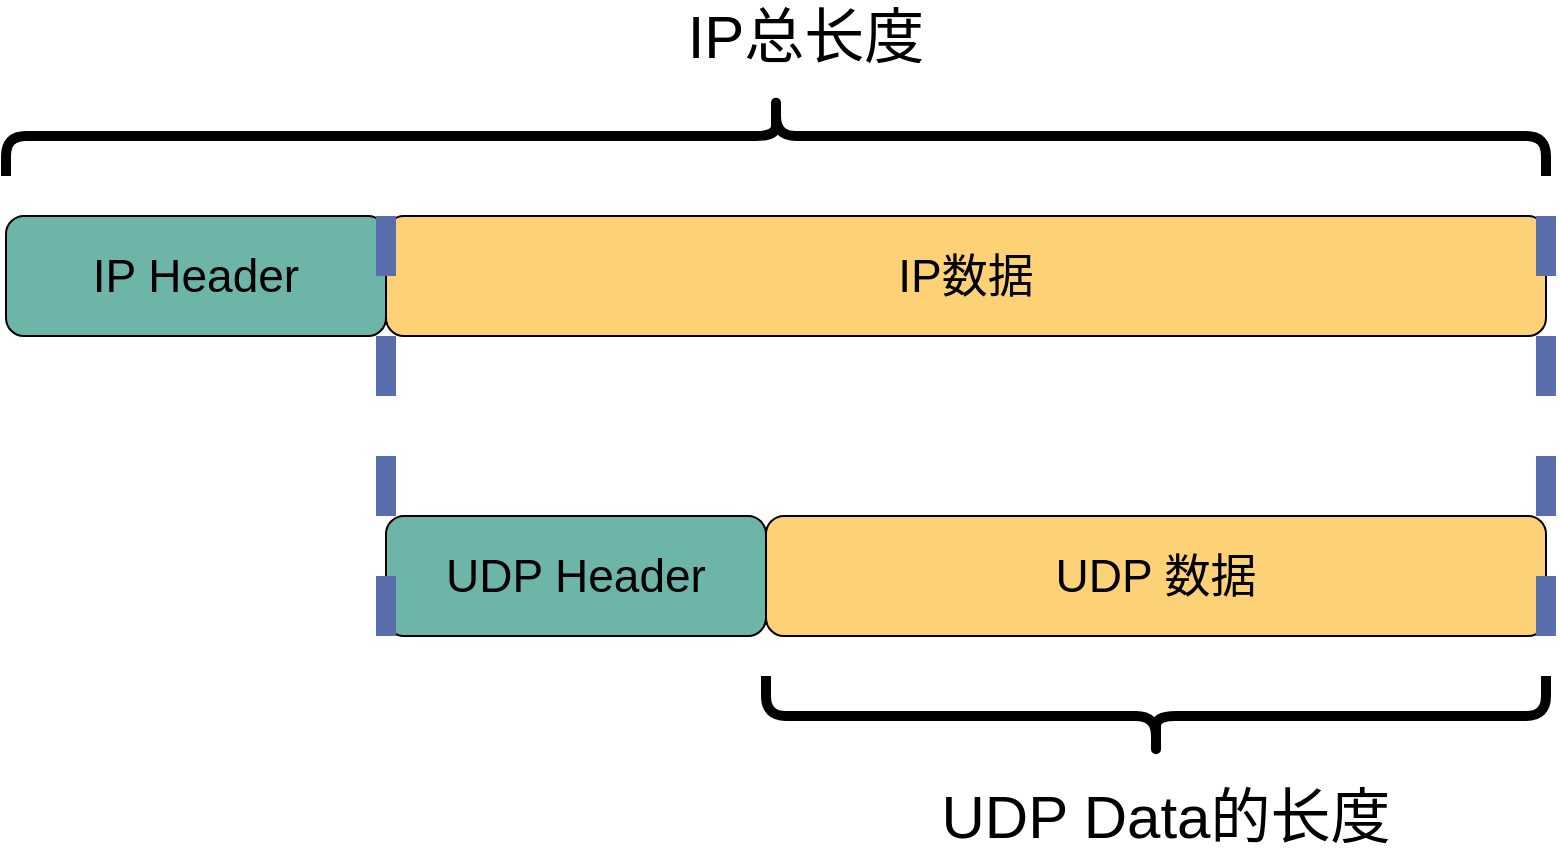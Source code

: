 <mxfile version="14.4.8" type="github"><diagram id="9fnjXT7nlAm7Ix4f8WDv" name="Page-1"><mxGraphModel dx="900" dy="82" grid="1" gridSize="10" guides="1" tooltips="1" connect="1" arrows="1" fold="1" page="1" pageScale="1" pageWidth="500" pageHeight="500" math="0" shadow="0"><root><mxCell id="0"/><mxCell id="1" parent="0"/><mxCell id="cwQZGGsmYyi4_czCK5QZ-1" value="&lt;font style=&quot;font-size: 23px&quot;&gt;IP数据&lt;/font&gt;" style="rounded=1;whiteSpace=wrap;html=1;fontSize=23;fillColor=#FDD276;" parent="1" vertex="1"><mxGeometry x="290" y="650" width="580" height="60" as="geometry"/></mxCell><mxCell id="cwQZGGsmYyi4_czCK5QZ-2" value="&lt;font style=&quot;font-size: 23px&quot;&gt;IP Header&lt;/font&gt;" style="rounded=1;whiteSpace=wrap;html=1;fontSize=23;fillColor=#6DB5A8;" parent="1" vertex="1"><mxGeometry x="100" y="650" width="190" height="60" as="geometry"/></mxCell><mxCell id="cwQZGGsmYyi4_czCK5QZ-3" value="&lt;font style=&quot;font-size: 23px&quot;&gt;UDP 数据&lt;/font&gt;" style="rounded=1;whiteSpace=wrap;html=1;fontSize=23;fillColor=#FDD276;" parent="1" vertex="1"><mxGeometry x="480" y="800" width="390" height="60" as="geometry"/></mxCell><mxCell id="cwQZGGsmYyi4_czCK5QZ-4" value="&lt;font style=&quot;font-size: 23px&quot;&gt;UDP Header&lt;/font&gt;" style="rounded=1;whiteSpace=wrap;html=1;fontSize=23;fillColor=#6DB5A8;" parent="1" vertex="1"><mxGeometry x="290" y="800" width="190" height="60" as="geometry"/></mxCell><mxCell id="cwQZGGsmYyi4_czCK5QZ-6" value="" style="endArrow=none;dashed=1;html=1;strokeWidth=10;strokeColor=#5A6EAB;" parent="1" edge="1"><mxGeometry width="50" height="50" relative="1" as="geometry"><mxPoint x="290" y="860" as="sourcePoint"/><mxPoint x="290" y="640" as="targetPoint"/></mxGeometry></mxCell><mxCell id="cwQZGGsmYyi4_czCK5QZ-7" value="" style="endArrow=none;dashed=1;html=1;strokeWidth=10;strokeColor=#5A6EAB;" parent="1" edge="1"><mxGeometry width="50" height="50" relative="1" as="geometry"><mxPoint x="870" y="860" as="sourcePoint"/><mxPoint x="870" y="640" as="targetPoint"/></mxGeometry></mxCell><mxCell id="cwQZGGsmYyi4_czCK5QZ-8" value="" style="shape=curlyBracket;whiteSpace=wrap;html=1;rounded=1;direction=north;strokeWidth=5;" parent="1" vertex="1"><mxGeometry x="480" y="880" width="390" height="40" as="geometry"/></mxCell><mxCell id="cwQZGGsmYyi4_czCK5QZ-9" value="&lt;font style=&quot;font-size: 30px&quot;&gt;UDP Data的长度&lt;/font&gt;" style="text;html=1;strokeColor=none;fillColor=none;align=center;verticalAlign=middle;whiteSpace=wrap;rounded=0;" parent="1" vertex="1"><mxGeometry x="560" y="940" width="240" height="20" as="geometry"/></mxCell><mxCell id="cwQZGGsmYyi4_czCK5QZ-10" value="" style="shape=curlyBracket;whiteSpace=wrap;html=1;rounded=1;direction=south;strokeWidth=5;" parent="1" vertex="1"><mxGeometry x="100" y="590" width="770" height="40" as="geometry"/></mxCell><mxCell id="cwQZGGsmYyi4_czCK5QZ-11" value="&lt;font style=&quot;font-size: 30px&quot;&gt;IP总长度&lt;/font&gt;" style="text;html=1;strokeColor=none;fillColor=none;align=center;verticalAlign=middle;whiteSpace=wrap;rounded=0;" parent="1" vertex="1"><mxGeometry x="380" y="550" width="240" height="20" as="geometry"/></mxCell></root></mxGraphModel></diagram></mxfile>